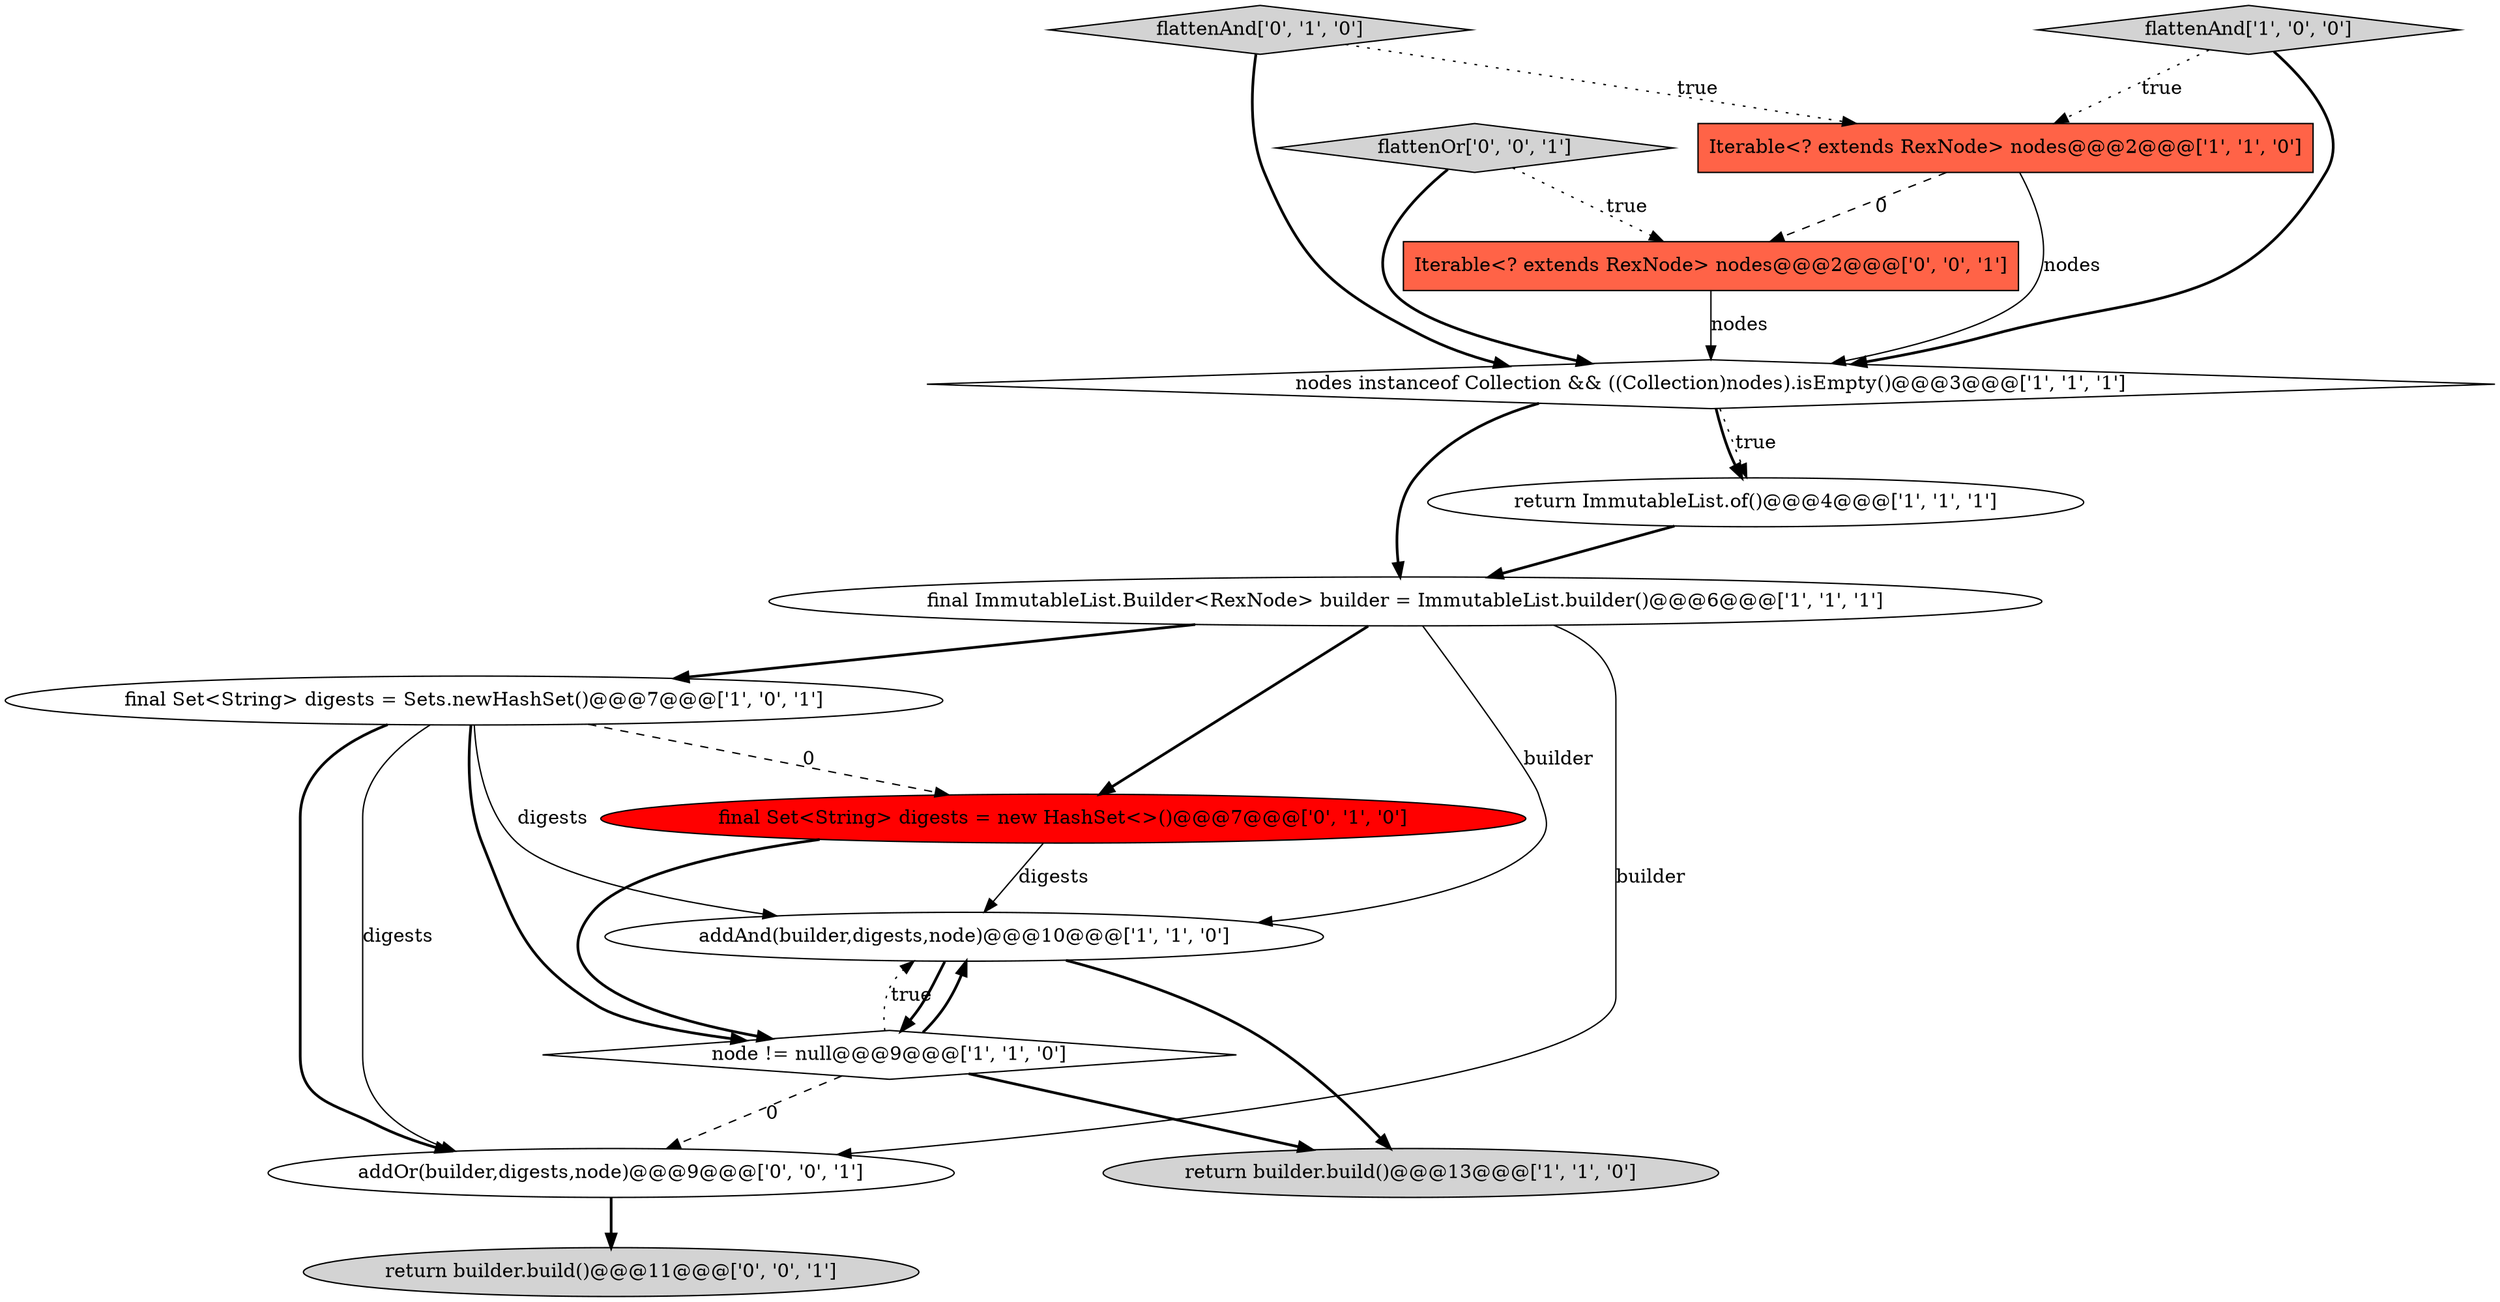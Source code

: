 digraph {
8 [style = filled, label = "final Set<String> digests = Sets.newHashSet()@@@7@@@['1', '0', '1']", fillcolor = white, shape = ellipse image = "AAA0AAABBB1BBB"];
9 [style = filled, label = "final Set<String> digests = new HashSet<>()@@@7@@@['0', '1', '0']", fillcolor = red, shape = ellipse image = "AAA1AAABBB2BBB"];
10 [style = filled, label = "flattenAnd['0', '1', '0']", fillcolor = lightgray, shape = diamond image = "AAA0AAABBB2BBB"];
4 [style = filled, label = "final ImmutableList.Builder<RexNode> builder = ImmutableList.builder()@@@6@@@['1', '1', '1']", fillcolor = white, shape = ellipse image = "AAA0AAABBB1BBB"];
2 [style = filled, label = "nodes instanceof Collection && ((Collection)nodes).isEmpty()@@@3@@@['1', '1', '1']", fillcolor = white, shape = diamond image = "AAA0AAABBB1BBB"];
1 [style = filled, label = "addAnd(builder,digests,node)@@@10@@@['1', '1', '0']", fillcolor = white, shape = ellipse image = "AAA0AAABBB1BBB"];
14 [style = filled, label = "flattenOr['0', '0', '1']", fillcolor = lightgray, shape = diamond image = "AAA0AAABBB3BBB"];
5 [style = filled, label = "return builder.build()@@@13@@@['1', '1', '0']", fillcolor = lightgray, shape = ellipse image = "AAA0AAABBB1BBB"];
6 [style = filled, label = "node != null@@@9@@@['1', '1', '0']", fillcolor = white, shape = diamond image = "AAA0AAABBB1BBB"];
12 [style = filled, label = "addOr(builder,digests,node)@@@9@@@['0', '0', '1']", fillcolor = white, shape = ellipse image = "AAA0AAABBB3BBB"];
7 [style = filled, label = "flattenAnd['1', '0', '0']", fillcolor = lightgray, shape = diamond image = "AAA0AAABBB1BBB"];
13 [style = filled, label = "return builder.build()@@@11@@@['0', '0', '1']", fillcolor = lightgray, shape = ellipse image = "AAA0AAABBB3BBB"];
3 [style = filled, label = "Iterable<? extends RexNode> nodes@@@2@@@['1', '1', '0']", fillcolor = tomato, shape = box image = "AAA0AAABBB1BBB"];
0 [style = filled, label = "return ImmutableList.of()@@@4@@@['1', '1', '1']", fillcolor = white, shape = ellipse image = "AAA0AAABBB1BBB"];
11 [style = filled, label = "Iterable<? extends RexNode> nodes@@@2@@@['0', '0', '1']", fillcolor = tomato, shape = box image = "AAA0AAABBB3BBB"];
1->5 [style = bold, label=""];
4->9 [style = bold, label=""];
2->0 [style = dotted, label="true"];
6->1 [style = dotted, label="true"];
3->2 [style = solid, label="nodes"];
10->3 [style = dotted, label="true"];
8->6 [style = bold, label=""];
4->1 [style = solid, label="builder"];
2->4 [style = bold, label=""];
4->12 [style = solid, label="builder"];
9->6 [style = bold, label=""];
6->12 [style = dashed, label="0"];
8->9 [style = dashed, label="0"];
6->1 [style = bold, label=""];
8->12 [style = solid, label="digests"];
6->5 [style = bold, label=""];
12->13 [style = bold, label=""];
2->0 [style = bold, label=""];
1->6 [style = bold, label=""];
8->1 [style = solid, label="digests"];
9->1 [style = solid, label="digests"];
7->3 [style = dotted, label="true"];
0->4 [style = bold, label=""];
7->2 [style = bold, label=""];
11->2 [style = solid, label="nodes"];
14->11 [style = dotted, label="true"];
4->8 [style = bold, label=""];
10->2 [style = bold, label=""];
14->2 [style = bold, label=""];
8->12 [style = bold, label=""];
3->11 [style = dashed, label="0"];
}
